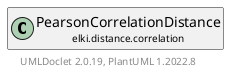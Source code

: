 @startuml
    remove .*\.(Instance|Par|Parameterizer|Factory)$
    set namespaceSeparator none
    hide empty fields
    hide empty methods

    class "<size:14>PearsonCorrelationDistance.Par\n<size:10>elki.distance.correlation" as elki.distance.correlation.PearsonCorrelationDistance.Par [[PearsonCorrelationDistance.Par.html]] {
        +make(): PearsonCorrelationDistance
    }

    interface "<size:14>Parameterizer\n<size:10>elki.utilities.optionhandling" as elki.utilities.optionhandling.Parameterizer [[../../utilities/optionhandling/Parameterizer.html]] {
        {abstract} +make(): Object
    }
    class "<size:14>PearsonCorrelationDistance\n<size:10>elki.distance.correlation" as elki.distance.correlation.PearsonCorrelationDistance [[PearsonCorrelationDistance.html]]

    elki.utilities.optionhandling.Parameterizer <|.. elki.distance.correlation.PearsonCorrelationDistance.Par
    elki.distance.correlation.PearsonCorrelationDistance +-- elki.distance.correlation.PearsonCorrelationDistance.Par

    center footer UMLDoclet 2.0.19, PlantUML 1.2022.8
@enduml
